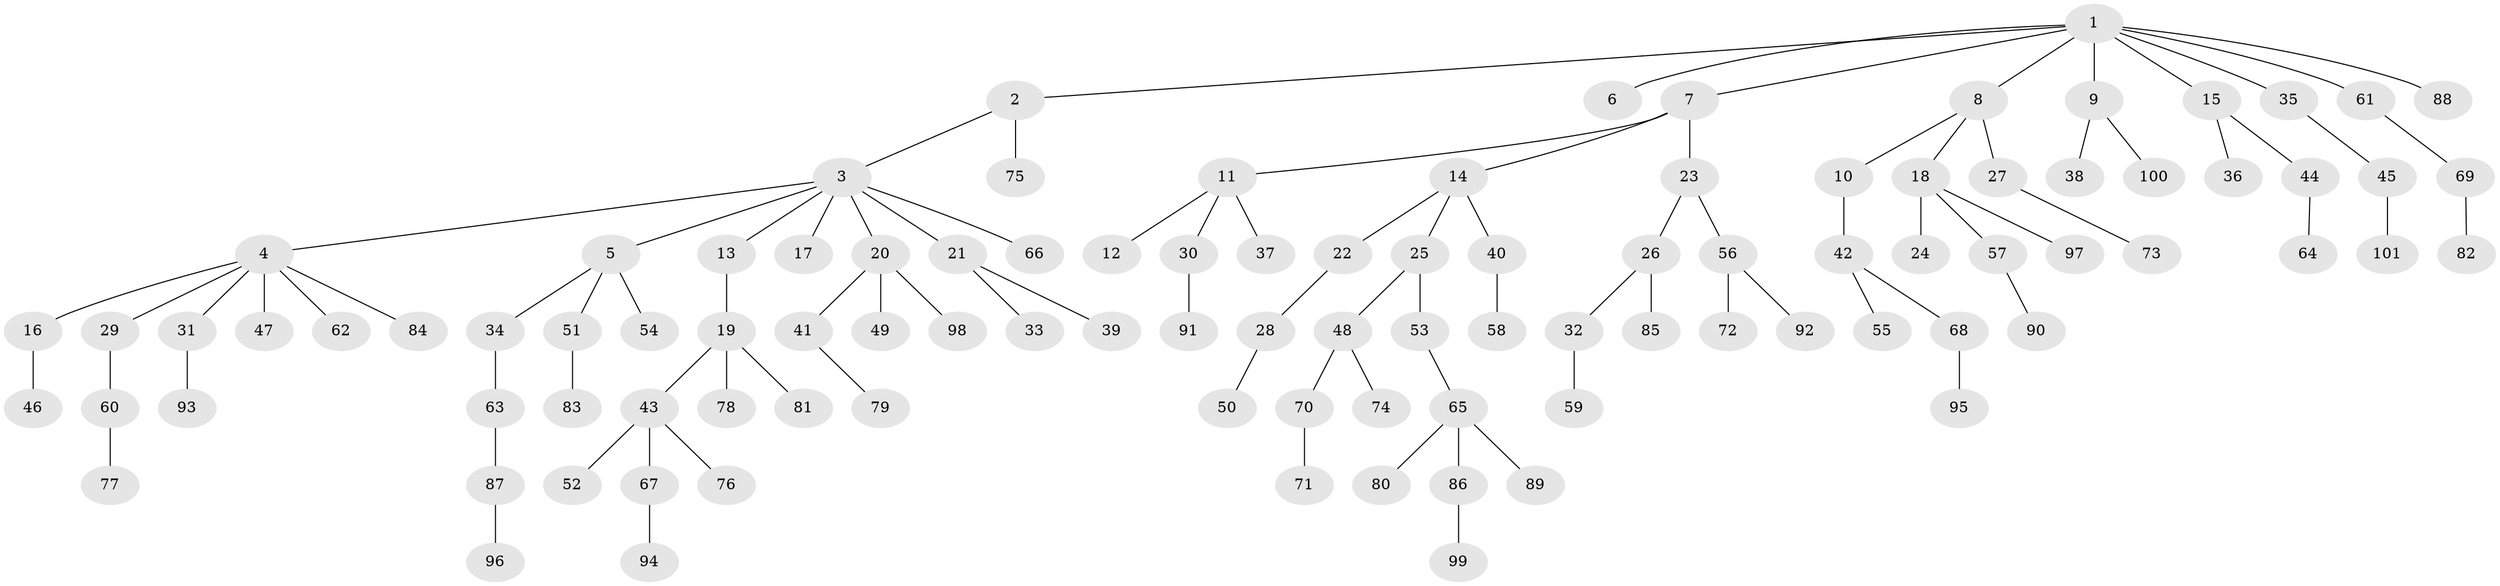 // Generated by graph-tools (version 1.1) at 2025/02/03/09/25 03:02:17]
// undirected, 101 vertices, 100 edges
graph export_dot {
graph [start="1"]
  node [color=gray90,style=filled];
  1;
  2;
  3;
  4;
  5;
  6;
  7;
  8;
  9;
  10;
  11;
  12;
  13;
  14;
  15;
  16;
  17;
  18;
  19;
  20;
  21;
  22;
  23;
  24;
  25;
  26;
  27;
  28;
  29;
  30;
  31;
  32;
  33;
  34;
  35;
  36;
  37;
  38;
  39;
  40;
  41;
  42;
  43;
  44;
  45;
  46;
  47;
  48;
  49;
  50;
  51;
  52;
  53;
  54;
  55;
  56;
  57;
  58;
  59;
  60;
  61;
  62;
  63;
  64;
  65;
  66;
  67;
  68;
  69;
  70;
  71;
  72;
  73;
  74;
  75;
  76;
  77;
  78;
  79;
  80;
  81;
  82;
  83;
  84;
  85;
  86;
  87;
  88;
  89;
  90;
  91;
  92;
  93;
  94;
  95;
  96;
  97;
  98;
  99;
  100;
  101;
  1 -- 2;
  1 -- 6;
  1 -- 7;
  1 -- 8;
  1 -- 9;
  1 -- 15;
  1 -- 35;
  1 -- 61;
  1 -- 88;
  2 -- 3;
  2 -- 75;
  3 -- 4;
  3 -- 5;
  3 -- 13;
  3 -- 17;
  3 -- 20;
  3 -- 21;
  3 -- 66;
  4 -- 16;
  4 -- 29;
  4 -- 31;
  4 -- 47;
  4 -- 62;
  4 -- 84;
  5 -- 34;
  5 -- 51;
  5 -- 54;
  7 -- 11;
  7 -- 14;
  7 -- 23;
  8 -- 10;
  8 -- 18;
  8 -- 27;
  9 -- 38;
  9 -- 100;
  10 -- 42;
  11 -- 12;
  11 -- 30;
  11 -- 37;
  13 -- 19;
  14 -- 22;
  14 -- 25;
  14 -- 40;
  15 -- 36;
  15 -- 44;
  16 -- 46;
  18 -- 24;
  18 -- 57;
  18 -- 97;
  19 -- 43;
  19 -- 78;
  19 -- 81;
  20 -- 41;
  20 -- 49;
  20 -- 98;
  21 -- 33;
  21 -- 39;
  22 -- 28;
  23 -- 26;
  23 -- 56;
  25 -- 48;
  25 -- 53;
  26 -- 32;
  26 -- 85;
  27 -- 73;
  28 -- 50;
  29 -- 60;
  30 -- 91;
  31 -- 93;
  32 -- 59;
  34 -- 63;
  35 -- 45;
  40 -- 58;
  41 -- 79;
  42 -- 55;
  42 -- 68;
  43 -- 52;
  43 -- 67;
  43 -- 76;
  44 -- 64;
  45 -- 101;
  48 -- 70;
  48 -- 74;
  51 -- 83;
  53 -- 65;
  56 -- 72;
  56 -- 92;
  57 -- 90;
  60 -- 77;
  61 -- 69;
  63 -- 87;
  65 -- 80;
  65 -- 86;
  65 -- 89;
  67 -- 94;
  68 -- 95;
  69 -- 82;
  70 -- 71;
  86 -- 99;
  87 -- 96;
}
